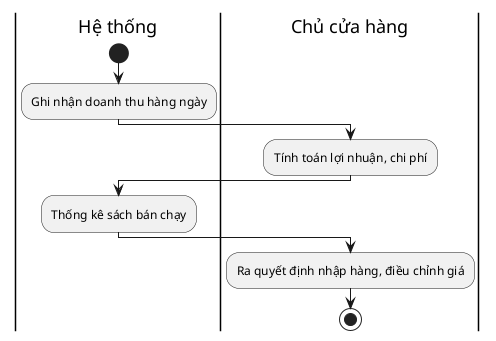 @startuml
|Hệ thống|
start
:Ghi nhận doanh thu hàng ngày;
|Chủ cửa hàng|
:Tính toán lợi nhuận, chi phí;
|Hệ thống|
:Thống kê sách bán chạy;
|Chủ cửa hàng|
:Ra quyết định nhập hàng, điều chỉnh giá;
stop
@enduml
